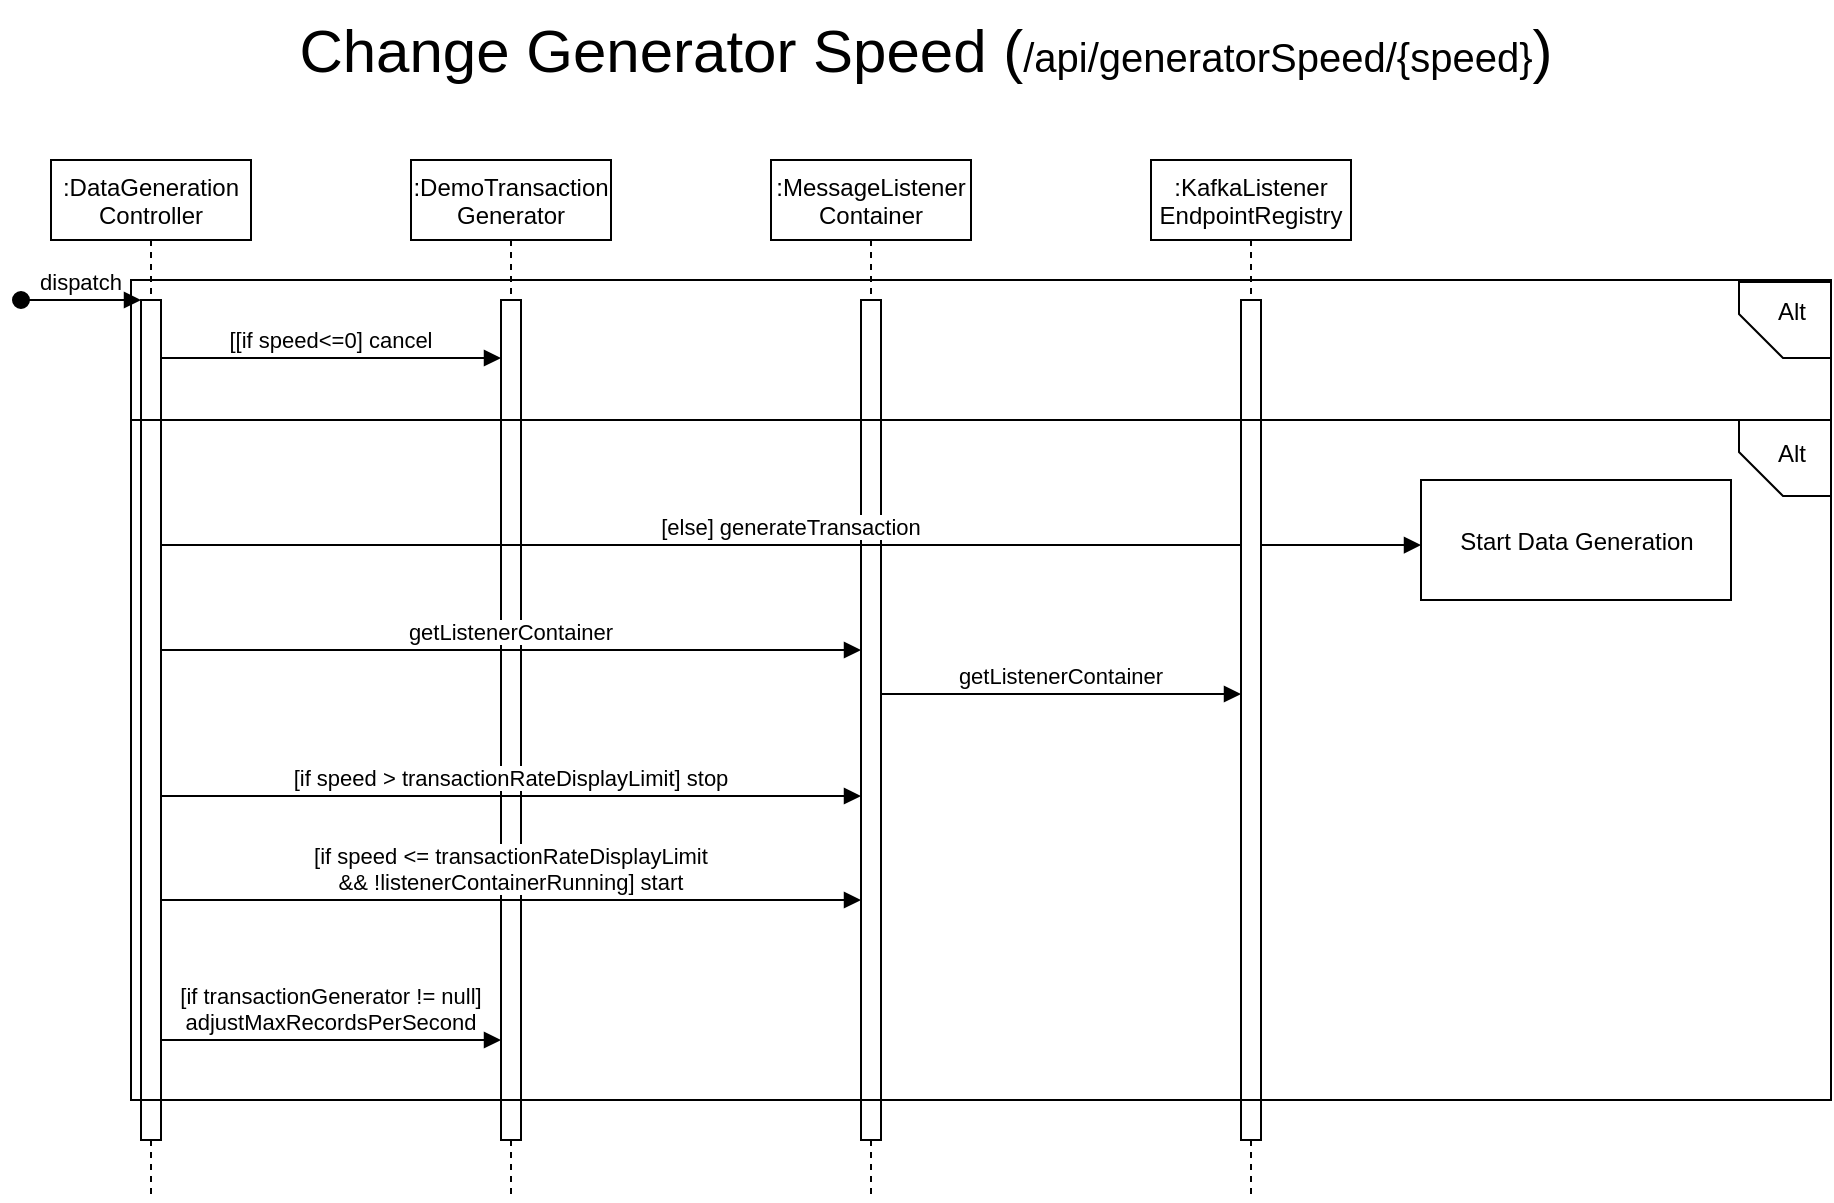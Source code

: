 <mxfile version="14.1.8" type="github">
  <diagram id="Q0wAWXPq6EU-7MKaFz7g" name="Page-1">
    <mxGraphModel dx="1355" dy="-694" grid="1" gridSize="10" guides="1" tooltips="1" connect="1" arrows="1" fold="1" page="1" pageScale="1" pageWidth="250" pageHeight="500" math="0" shadow="0">
      <root>
        <mxCell id="0" />
        <mxCell id="1" parent="0" />
        <mxCell id="SiysisjNYhSNsH_nGPSA-1" value="" style="shape=card;whiteSpace=wrap;html=1;strokeWidth=1;fillColor=none;rotation=-90;size=22;" vertex="1" parent="1">
          <mxGeometry x="1105.5" y="1806" width="38" height="46" as="geometry" />
        </mxCell>
        <mxCell id="SiysisjNYhSNsH_nGPSA-2" value="" style="shape=card;whiteSpace=wrap;html=1;strokeWidth=1;fillColor=none;rotation=-90;size=22;" vertex="1" parent="1">
          <mxGeometry x="1105.5" y="1737" width="38" height="46" as="geometry" />
        </mxCell>
        <mxCell id="SiysisjNYhSNsH_nGPSA-3" value=":DataGeneration&#xa;Controller" style="shape=umlLifeline;perimeter=lifelinePerimeter;container=1;collapsible=0;recursiveResize=0;rounded=0;shadow=0;strokeWidth=1;" vertex="1" parent="1">
          <mxGeometry x="257.5" y="1680" width="100" height="520" as="geometry" />
        </mxCell>
        <mxCell id="SiysisjNYhSNsH_nGPSA-4" value="" style="points=[];perimeter=orthogonalPerimeter;rounded=0;shadow=0;strokeWidth=1;" vertex="1" parent="SiysisjNYhSNsH_nGPSA-3">
          <mxGeometry x="45" y="70" width="10" height="420" as="geometry" />
        </mxCell>
        <mxCell id="SiysisjNYhSNsH_nGPSA-5" value="dispatch" style="verticalAlign=bottom;startArrow=oval;endArrow=block;startSize=8;shadow=0;strokeWidth=1;" edge="1" parent="SiysisjNYhSNsH_nGPSA-3" target="SiysisjNYhSNsH_nGPSA-4">
          <mxGeometry relative="1" as="geometry">
            <mxPoint x="-15" y="70" as="sourcePoint" />
          </mxGeometry>
        </mxCell>
        <mxCell id="SiysisjNYhSNsH_nGPSA-6" value=":DemoTransaction&#xa;Generator" style="shape=umlLifeline;perimeter=lifelinePerimeter;container=1;collapsible=0;recursiveResize=0;rounded=0;shadow=0;strokeWidth=1;" vertex="1" parent="1">
          <mxGeometry x="437.5" y="1680" width="100" height="520" as="geometry" />
        </mxCell>
        <mxCell id="SiysisjNYhSNsH_nGPSA-7" value="" style="points=[];perimeter=orthogonalPerimeter;rounded=0;shadow=0;strokeWidth=1;" vertex="1" parent="SiysisjNYhSNsH_nGPSA-6">
          <mxGeometry x="45" y="70" width="10" height="420" as="geometry" />
        </mxCell>
        <mxCell id="SiysisjNYhSNsH_nGPSA-8" value="[[if speed&lt;=0] cancel" style="verticalAlign=bottom;endArrow=block;entryX=0;entryY=0;shadow=0;strokeWidth=1;" edge="1" parent="1">
          <mxGeometry relative="1" as="geometry">
            <mxPoint x="312.5" y="1779.0" as="sourcePoint" />
            <mxPoint x="482.5" y="1779.0" as="targetPoint" />
          </mxGeometry>
        </mxCell>
        <mxCell id="SiysisjNYhSNsH_nGPSA-9" value="&lt;font style=&quot;font-size: 30px&quot;&gt;Change Generator Speed (&lt;/font&gt;&lt;font style=&quot;font-size: 20px&quot;&gt;/api/generatorSpeed/{speed}&lt;/font&gt;&lt;font style=&quot;font-size: 30px&quot;&gt;)&lt;/font&gt;" style="text;html=1;strokeColor=none;fillColor=none;align=center;verticalAlign=middle;whiteSpace=wrap;rounded=0;" vertex="1" parent="1">
          <mxGeometry x="350" y="1600" width="690" height="50" as="geometry" />
        </mxCell>
        <mxCell id="SiysisjNYhSNsH_nGPSA-10" value="" style="rounded=0;whiteSpace=wrap;html=1;" vertex="1" parent="1">
          <mxGeometry x="942.5" y="1840" width="155" height="60" as="geometry" />
        </mxCell>
        <mxCell id="SiysisjNYhSNsH_nGPSA-11" value="Start Data Generation" style="text;html=1;strokeColor=none;fillColor=none;align=center;verticalAlign=middle;whiteSpace=wrap;rounded=0;" vertex="1" parent="1">
          <mxGeometry x="942.5" y="1861" width="155" height="20" as="geometry" />
        </mxCell>
        <mxCell id="SiysisjNYhSNsH_nGPSA-12" value=":MessageListener&#xa;Container" style="shape=umlLifeline;perimeter=lifelinePerimeter;container=1;collapsible=0;recursiveResize=0;rounded=0;shadow=0;strokeWidth=1;" vertex="1" parent="1">
          <mxGeometry x="617.5" y="1680" width="100" height="520" as="geometry" />
        </mxCell>
        <mxCell id="SiysisjNYhSNsH_nGPSA-13" value="" style="points=[];perimeter=orthogonalPerimeter;rounded=0;shadow=0;strokeWidth=1;" vertex="1" parent="SiysisjNYhSNsH_nGPSA-12">
          <mxGeometry x="45" y="70" width="10" height="420" as="geometry" />
        </mxCell>
        <mxCell id="SiysisjNYhSNsH_nGPSA-14" value="[else] generateTransaction" style="verticalAlign=bottom;endArrow=block;shadow=0;strokeWidth=1;" edge="1" parent="1">
          <mxGeometry relative="1" as="geometry">
            <mxPoint x="312.5" y="1872.517" as="sourcePoint" />
            <mxPoint x="942.5" y="1872.517" as="targetPoint" />
          </mxGeometry>
        </mxCell>
        <mxCell id="SiysisjNYhSNsH_nGPSA-15" value=":KafkaListener&#xa;EndpointRegistry" style="shape=umlLifeline;perimeter=lifelinePerimeter;container=1;collapsible=0;recursiveResize=0;rounded=0;shadow=0;strokeWidth=1;" vertex="1" parent="1">
          <mxGeometry x="807.5" y="1680" width="100" height="520" as="geometry" />
        </mxCell>
        <mxCell id="SiysisjNYhSNsH_nGPSA-16" value="" style="points=[];perimeter=orthogonalPerimeter;rounded=0;shadow=0;strokeWidth=1;" vertex="1" parent="SiysisjNYhSNsH_nGPSA-15">
          <mxGeometry x="45" y="70" width="10" height="420" as="geometry" />
        </mxCell>
        <mxCell id="SiysisjNYhSNsH_nGPSA-17" value="getListenerContainer" style="verticalAlign=bottom;endArrow=block;shadow=0;strokeWidth=1;" edge="1" parent="1">
          <mxGeometry relative="1" as="geometry">
            <mxPoint x="312.5" y="1925" as="sourcePoint" />
            <mxPoint x="662.5" y="1925" as="targetPoint" />
          </mxGeometry>
        </mxCell>
        <mxCell id="SiysisjNYhSNsH_nGPSA-18" value="getListenerContainer" style="verticalAlign=bottom;endArrow=block;shadow=0;strokeWidth=1;" edge="1" parent="1">
          <mxGeometry relative="1" as="geometry">
            <mxPoint x="672.5" y="1947" as="sourcePoint" />
            <mxPoint x="852.5" y="1947" as="targetPoint" />
          </mxGeometry>
        </mxCell>
        <mxCell id="SiysisjNYhSNsH_nGPSA-19" value="Alt" style="text;html=1;strokeColor=none;fillColor=none;align=center;verticalAlign=middle;whiteSpace=wrap;rounded=0;" vertex="1" parent="1">
          <mxGeometry x="1107.5" y="1746" width="40" height="20" as="geometry" />
        </mxCell>
        <mxCell id="SiysisjNYhSNsH_nGPSA-20" value="Alt" style="text;html=1;strokeColor=none;fillColor=none;align=center;verticalAlign=middle;whiteSpace=wrap;rounded=0;" vertex="1" parent="1">
          <mxGeometry x="1107.5" y="1817" width="40" height="20" as="geometry" />
        </mxCell>
        <mxCell id="SiysisjNYhSNsH_nGPSA-21" value="" style="rounded=0;whiteSpace=wrap;html=1;strokeWidth=1;fillColor=none;" vertex="1" parent="1">
          <mxGeometry x="297.5" y="1740" width="850" height="70" as="geometry" />
        </mxCell>
        <mxCell id="SiysisjNYhSNsH_nGPSA-22" value="[if speed &gt; transactionRateDisplayLimit] stop" style="verticalAlign=bottom;endArrow=block;shadow=0;strokeWidth=1;" edge="1" parent="1">
          <mxGeometry relative="1" as="geometry">
            <mxPoint x="312.5" y="1998" as="sourcePoint" />
            <mxPoint x="662.5" y="1998" as="targetPoint" />
          </mxGeometry>
        </mxCell>
        <mxCell id="SiysisjNYhSNsH_nGPSA-23" value="[if speed &lt;= transactionRateDisplayLimit&#xa;&amp;&amp; !listenerContainerRunning] start" style="verticalAlign=bottom;endArrow=block;shadow=0;strokeWidth=1;" edge="1" parent="1">
          <mxGeometry relative="1" as="geometry">
            <mxPoint x="312.5" y="2050" as="sourcePoint" />
            <mxPoint x="662.5" y="2050" as="targetPoint" />
          </mxGeometry>
        </mxCell>
        <mxCell id="SiysisjNYhSNsH_nGPSA-24" value="[if transactionGenerator != null] &#xa;adjustMaxRecordsPerSecond" style="verticalAlign=bottom;endArrow=block;shadow=0;strokeWidth=1;" edge="1" parent="1" target="SiysisjNYhSNsH_nGPSA-7">
          <mxGeometry relative="1" as="geometry">
            <mxPoint x="312.5" y="2120" as="sourcePoint" />
            <mxPoint x="662.5" y="2120" as="targetPoint" />
          </mxGeometry>
        </mxCell>
        <mxCell id="SiysisjNYhSNsH_nGPSA-25" value="" style="rounded=0;whiteSpace=wrap;html=1;strokeWidth=1;fillColor=none;" vertex="1" parent="1">
          <mxGeometry x="297.5" y="1810" width="850" height="340" as="geometry" />
        </mxCell>
      </root>
    </mxGraphModel>
  </diagram>
</mxfile>
